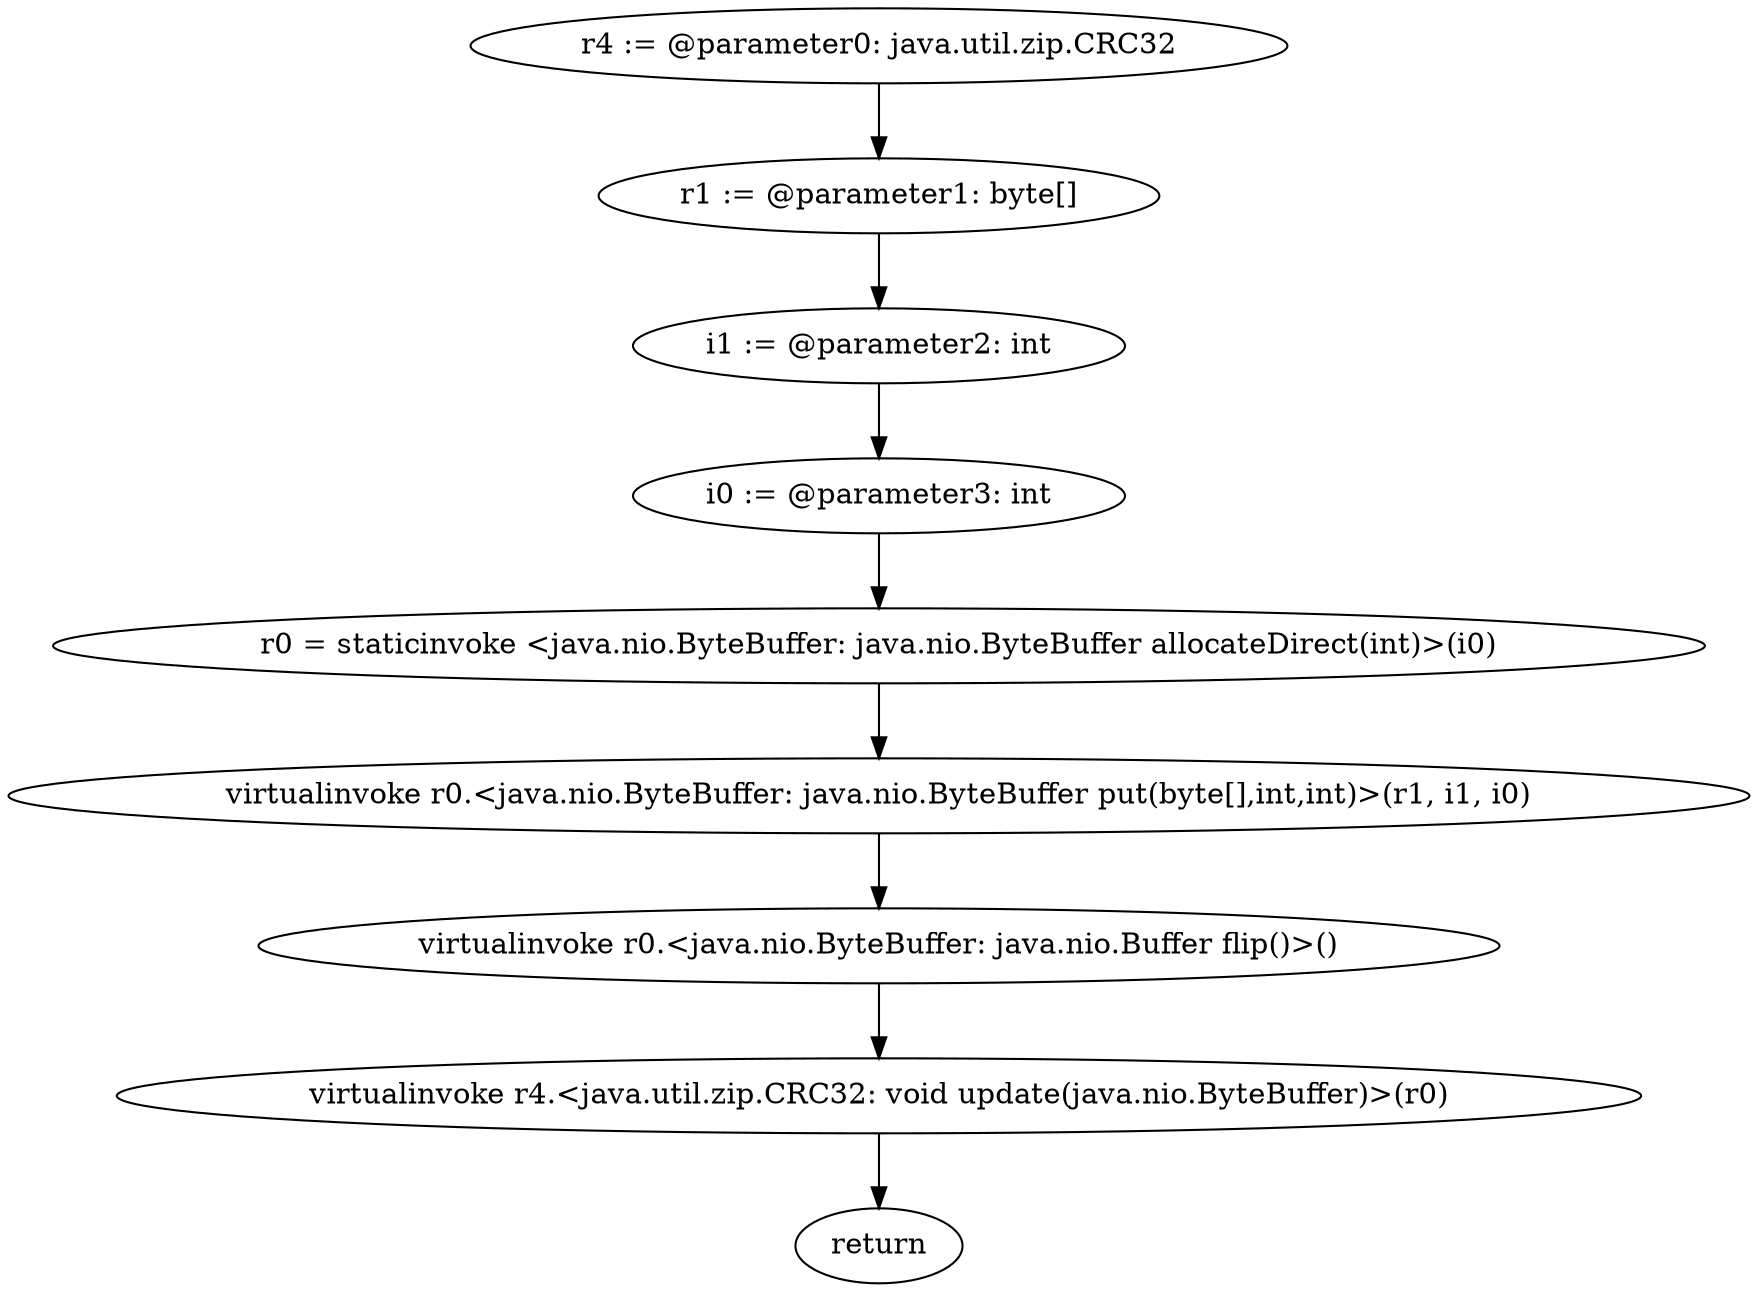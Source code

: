 digraph "unitGraph" {
    "r4 := @parameter0: java.util.zip.CRC32"
    "r1 := @parameter1: byte[]"
    "i1 := @parameter2: int"
    "i0 := @parameter3: int"
    "r0 = staticinvoke <java.nio.ByteBuffer: java.nio.ByteBuffer allocateDirect(int)>(i0)"
    "virtualinvoke r0.<java.nio.ByteBuffer: java.nio.ByteBuffer put(byte[],int,int)>(r1, i1, i0)"
    "virtualinvoke r0.<java.nio.ByteBuffer: java.nio.Buffer flip()>()"
    "virtualinvoke r4.<java.util.zip.CRC32: void update(java.nio.ByteBuffer)>(r0)"
    "return"
    "r4 := @parameter0: java.util.zip.CRC32"->"r1 := @parameter1: byte[]";
    "r1 := @parameter1: byte[]"->"i1 := @parameter2: int";
    "i1 := @parameter2: int"->"i0 := @parameter3: int";
    "i0 := @parameter3: int"->"r0 = staticinvoke <java.nio.ByteBuffer: java.nio.ByteBuffer allocateDirect(int)>(i0)";
    "r0 = staticinvoke <java.nio.ByteBuffer: java.nio.ByteBuffer allocateDirect(int)>(i0)"->"virtualinvoke r0.<java.nio.ByteBuffer: java.nio.ByteBuffer put(byte[],int,int)>(r1, i1, i0)";
    "virtualinvoke r0.<java.nio.ByteBuffer: java.nio.ByteBuffer put(byte[],int,int)>(r1, i1, i0)"->"virtualinvoke r0.<java.nio.ByteBuffer: java.nio.Buffer flip()>()";
    "virtualinvoke r0.<java.nio.ByteBuffer: java.nio.Buffer flip()>()"->"virtualinvoke r4.<java.util.zip.CRC32: void update(java.nio.ByteBuffer)>(r0)";
    "virtualinvoke r4.<java.util.zip.CRC32: void update(java.nio.ByteBuffer)>(r0)"->"return";
}
